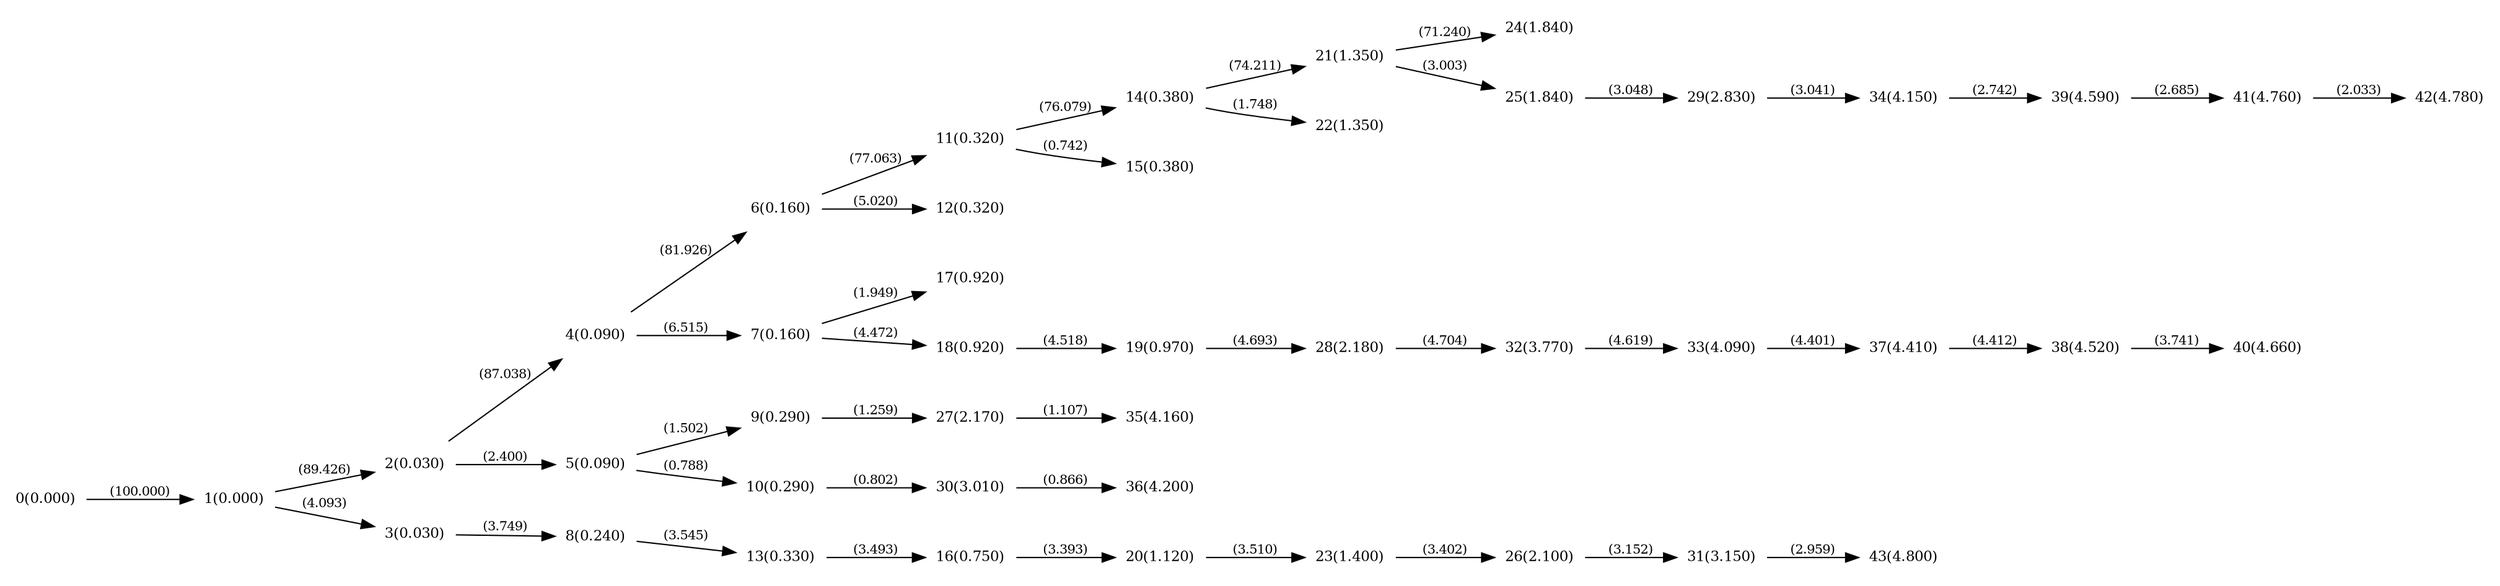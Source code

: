 digraph "graph" {

rankdir="LR";
node [shape=plaintext, fontsize=11];
edge [fontsize=10];

0 [label="0(0.000)"];
1 [label="1(0.000)"];
2 [label="2(0.030)"];
3 [label="3(0.030)"];
4 [label="4(0.090)"];
5 [label="5(0.090)"];
6 [label="6(0.160)"];
7 [label="7(0.160)"];
8 [label="8(0.240)"];
9 [label="9(0.290)"];
10 [label="10(0.290)"];
11 [label="11(0.320)"];
12 [label="12(0.320)"];
13 [label="13(0.330)"];
14 [label="14(0.380)"];
15 [label="15(0.380)"];
16 [label="16(0.750)"];
17 [label="17(0.920)"];
18 [label="18(0.920)"];
19 [label="19(0.970)"];
20 [label="20(1.120)"];
21 [label="21(1.350)"];
22 [label="22(1.350)"];
23 [label="23(1.400)"];
24 [label="24(1.840)"];
25 [label="25(1.840)"];
26 [label="26(2.100)"];
27 [label="27(2.170)"];
28 [label="28(2.180)"];
29 [label="29(2.830)"];
30 [label="30(3.010)"];
31 [label="31(3.150)"];
32 [label="32(3.770)"];
33 [label="33(4.090)"];
34 [label="34(4.150)"];
35 [label="35(4.160)"];
36 [label="36(4.200)"];
37 [label="37(4.410)"];
38 [label="38(4.520)"];
39 [label="39(4.590)"];
40 [label="40(4.660)"];
41 [label="41(4.760)"];
42 [label="42(4.780)"];
43 [label="43(4.800)"];

0->1 [label="(100.000)"];
1->2 [label="(89.426)"];
1->3 [label="(4.093)"];
2->4 [label="(87.038)"];
2->5 [label="(2.400)"];
4->6 [label="(81.926)"];
4->7 [label="(6.515)"];
3->8 [label="(3.749)"];
5->9 [label="(1.502)"];
5->10 [label="(0.788)"];
6->11 [label="(77.063)"];
6->12 [label="(5.020)"];
8->13 [label="(3.545)"];
11->14 [label="(76.079)"];
11->15 [label="(0.742)"];
13->16 [label="(3.493)"];
7->17 [label="(1.949)"];
7->18 [label="(4.472)"];
18->19 [label="(4.518)"];
16->20 [label="(3.393)"];
14->21 [label="(74.211)"];
14->22 [label="(1.748)"];
20->23 [label="(3.510)"];
21->24 [label="(71.240)"];
21->25 [label="(3.003)"];
23->26 [label="(3.402)"];
9->27 [label="(1.259)"];
19->28 [label="(4.693)"];
25->29 [label="(3.048)"];
10->30 [label="(0.802)"];
26->31 [label="(3.152)"];
28->32 [label="(4.704)"];
32->33 [label="(4.619)"];
29->34 [label="(3.041)"];
27->35 [label="(1.107)"];
30->36 [label="(0.866)"];
33->37 [label="(4.401)"];
37->38 [label="(4.412)"];
34->39 [label="(2.742)"];
38->40 [label="(3.741)"];
39->41 [label="(2.685)"];
41->42 [label="(2.033)"];
31->43 [label="(2.959)"];

}
